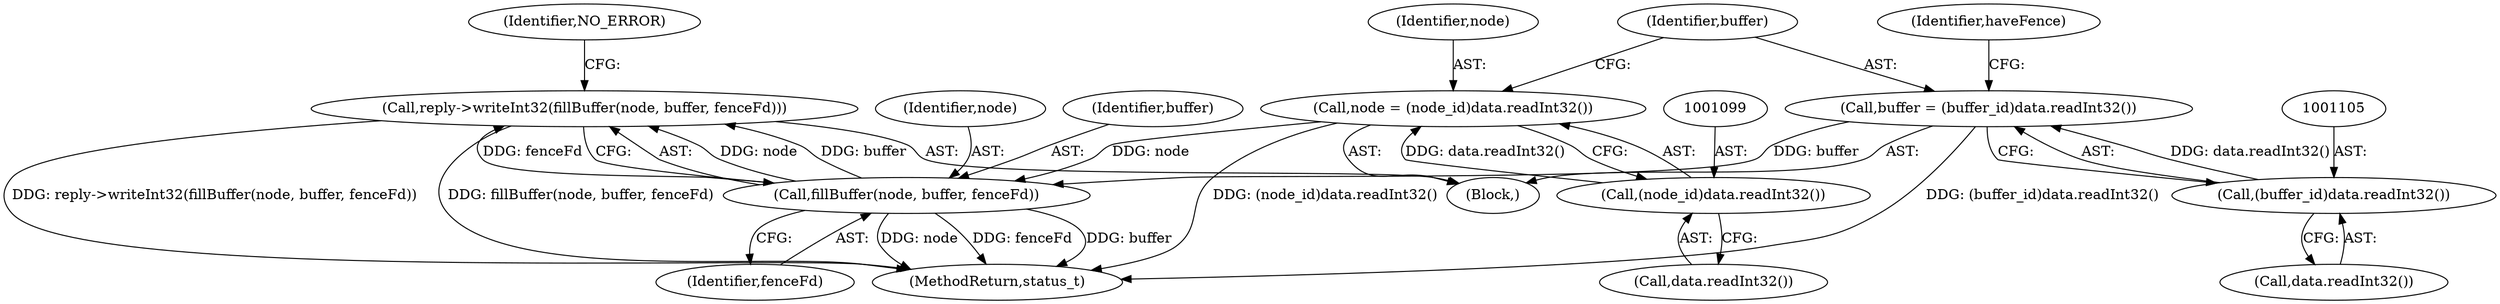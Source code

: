 digraph "0_Android_295c883fe3105b19bcd0f9e07d54c6b589fc5bff@API" {
"1001113" [label="(Call,reply->writeInt32(fillBuffer(node, buffer, fenceFd)))"];
"1001114" [label="(Call,fillBuffer(node, buffer, fenceFd))"];
"1001096" [label="(Call,node = (node_id)data.readInt32())"];
"1001098" [label="(Call,(node_id)data.readInt32())"];
"1001102" [label="(Call,buffer = (buffer_id)data.readInt32())"];
"1001104" [label="(Call,(buffer_id)data.readInt32())"];
"1001115" [label="(Identifier,node)"];
"1001117" [label="(Identifier,fenceFd)"];
"1001096" [label="(Call,node = (node_id)data.readInt32())"];
"1001098" [label="(Call,(node_id)data.readInt32())"];
"1001109" [label="(Identifier,haveFence)"];
"1001097" [label="(Identifier,node)"];
"1001119" [label="(Identifier,NO_ERROR)"];
"1001114" [label="(Call,fillBuffer(node, buffer, fenceFd))"];
"1001113" [label="(Call,reply->writeInt32(fillBuffer(node, buffer, fenceFd)))"];
"1001102" [label="(Call,buffer = (buffer_id)data.readInt32())"];
"1001106" [label="(Call,data.readInt32())"];
"1001214" [label="(MethodReturn,status_t)"];
"1001100" [label="(Call,data.readInt32())"];
"1001090" [label="(Block,)"];
"1001103" [label="(Identifier,buffer)"];
"1001116" [label="(Identifier,buffer)"];
"1001104" [label="(Call,(buffer_id)data.readInt32())"];
"1001113" -> "1001090"  [label="AST: "];
"1001113" -> "1001114"  [label="CFG: "];
"1001114" -> "1001113"  [label="AST: "];
"1001119" -> "1001113"  [label="CFG: "];
"1001113" -> "1001214"  [label="DDG: reply->writeInt32(fillBuffer(node, buffer, fenceFd))"];
"1001113" -> "1001214"  [label="DDG: fillBuffer(node, buffer, fenceFd)"];
"1001114" -> "1001113"  [label="DDG: node"];
"1001114" -> "1001113"  [label="DDG: buffer"];
"1001114" -> "1001113"  [label="DDG: fenceFd"];
"1001114" -> "1001117"  [label="CFG: "];
"1001115" -> "1001114"  [label="AST: "];
"1001116" -> "1001114"  [label="AST: "];
"1001117" -> "1001114"  [label="AST: "];
"1001114" -> "1001214"  [label="DDG: buffer"];
"1001114" -> "1001214"  [label="DDG: node"];
"1001114" -> "1001214"  [label="DDG: fenceFd"];
"1001096" -> "1001114"  [label="DDG: node"];
"1001102" -> "1001114"  [label="DDG: buffer"];
"1001096" -> "1001090"  [label="AST: "];
"1001096" -> "1001098"  [label="CFG: "];
"1001097" -> "1001096"  [label="AST: "];
"1001098" -> "1001096"  [label="AST: "];
"1001103" -> "1001096"  [label="CFG: "];
"1001096" -> "1001214"  [label="DDG: (node_id)data.readInt32()"];
"1001098" -> "1001096"  [label="DDG: data.readInt32()"];
"1001098" -> "1001100"  [label="CFG: "];
"1001099" -> "1001098"  [label="AST: "];
"1001100" -> "1001098"  [label="AST: "];
"1001102" -> "1001090"  [label="AST: "];
"1001102" -> "1001104"  [label="CFG: "];
"1001103" -> "1001102"  [label="AST: "];
"1001104" -> "1001102"  [label="AST: "];
"1001109" -> "1001102"  [label="CFG: "];
"1001102" -> "1001214"  [label="DDG: (buffer_id)data.readInt32()"];
"1001104" -> "1001102"  [label="DDG: data.readInt32()"];
"1001104" -> "1001106"  [label="CFG: "];
"1001105" -> "1001104"  [label="AST: "];
"1001106" -> "1001104"  [label="AST: "];
}
